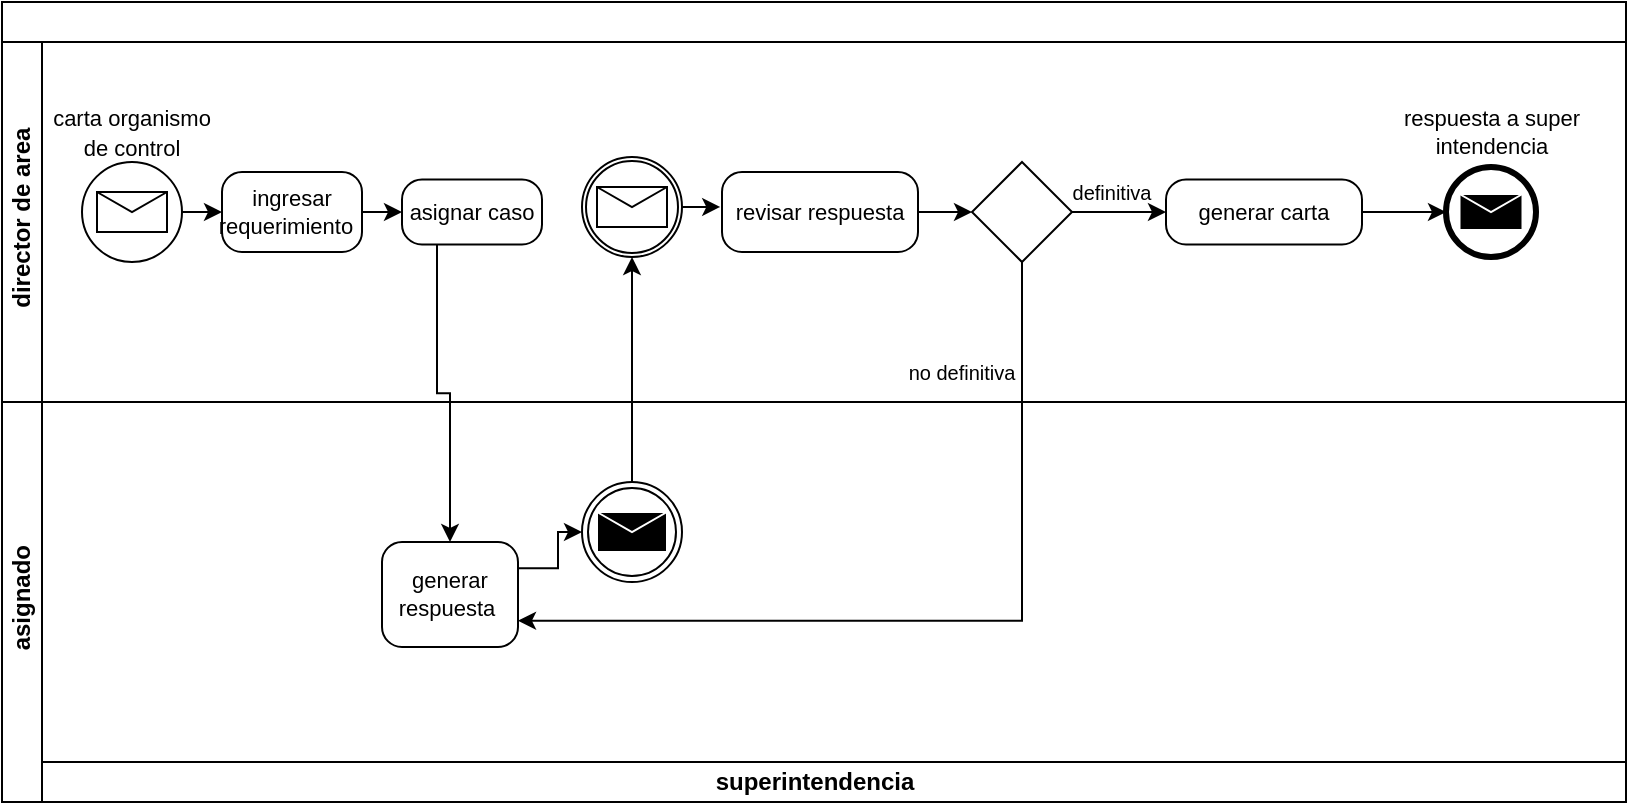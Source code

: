 <mxfile version="17.4.0" type="device"><diagram id="bn0XSIHeGGJKQ75lW-MC" name="Page-1"><mxGraphModel dx="1646" dy="484" grid="1" gridSize="10" guides="1" tooltips="1" connect="1" arrows="1" fold="1" page="1" pageScale="1" pageWidth="827" pageHeight="1169" math="0" shadow="0"><root><mxCell id="0"/><mxCell id="1" parent="0"/><mxCell id="RodjD31TpMaZOfaPn-E6-8" value="superintendencia" style="swimlane;html=1;childLayout=stackLayout;resizeParent=1;resizeParentMax=0;horizontal=1;startSize=20;horizontalStack=0;direction=west;" vertex="1" parent="1"><mxGeometry x="-90" y="30" width="812" height="400" as="geometry"/></mxCell><mxCell id="RodjD31TpMaZOfaPn-E6-10" value="&amp;nbsp;director de area" style="swimlane;html=1;startSize=20;horizontal=0;" vertex="1" parent="RodjD31TpMaZOfaPn-E6-8"><mxGeometry y="20" width="812" height="180" as="geometry"/></mxCell><mxCell id="RodjD31TpMaZOfaPn-E6-17" style="edgeStyle=orthogonalEdgeStyle;rounded=0;orthogonalLoop=1;jettySize=auto;html=1;exitX=1;exitY=0.5;exitDx=0;exitDy=0;exitPerimeter=0;entryX=0;entryY=0.5;entryDx=0;entryDy=0;entryPerimeter=0;fontSize=11;" edge="1" parent="RodjD31TpMaZOfaPn-E6-10" source="RodjD31TpMaZOfaPn-E6-12" target="RodjD31TpMaZOfaPn-E6-16"><mxGeometry relative="1" as="geometry"/></mxCell><mxCell id="RodjD31TpMaZOfaPn-E6-12" value="" style="points=[[0.145,0.145,0],[0.5,0,0],[0.855,0.145,0],[1,0.5,0],[0.855,0.855,0],[0.5,1,0],[0.145,0.855,0],[0,0.5,0]];shape=mxgraph.bpmn.event;html=1;verticalLabelPosition=bottom;labelBackgroundColor=#ffffff;verticalAlign=top;align=center;perimeter=ellipsePerimeter;outlineConnect=0;aspect=fixed;outline=standard;symbol=message;" vertex="1" parent="RodjD31TpMaZOfaPn-E6-10"><mxGeometry x="40" y="60" width="50" height="50" as="geometry"/></mxCell><mxCell id="RodjD31TpMaZOfaPn-E6-13" value="&lt;font style=&quot;font-size: 11px&quot;&gt;carta organismo de control&lt;/font&gt;" style="text;html=1;strokeColor=none;fillColor=none;align=center;verticalAlign=middle;whiteSpace=wrap;rounded=0;" vertex="1" parent="RodjD31TpMaZOfaPn-E6-10"><mxGeometry x="20" y="30" width="90" height="30" as="geometry"/></mxCell><mxCell id="RodjD31TpMaZOfaPn-E6-14" value="" style="points=[[0.145,0.145,0],[0.5,0,0],[0.855,0.145,0],[1,0.5,0],[0.855,0.855,0],[0.5,1,0],[0.145,0.855,0],[0,0.5,0]];shape=mxgraph.bpmn.event;html=1;verticalLabelPosition=bottom;labelBackgroundColor=#ffffff;verticalAlign=top;align=center;perimeter=ellipsePerimeter;outlineConnect=0;aspect=fixed;outline=end;symbol=message;fontSize=11;" vertex="1" parent="RodjD31TpMaZOfaPn-E6-10"><mxGeometry x="722" y="62.5" width="45" height="45" as="geometry"/></mxCell><mxCell id="RodjD31TpMaZOfaPn-E6-15" value="respuesta a super intendencia" style="text;html=1;strokeColor=none;fillColor=none;align=center;verticalAlign=middle;whiteSpace=wrap;rounded=0;fontSize=11;" vertex="1" parent="RodjD31TpMaZOfaPn-E6-10"><mxGeometry x="689.5" y="30" width="110" height="30" as="geometry"/></mxCell><mxCell id="RodjD31TpMaZOfaPn-E6-50" style="edgeStyle=orthogonalEdgeStyle;rounded=0;orthogonalLoop=1;jettySize=auto;html=1;exitX=1;exitY=0.5;exitDx=0;exitDy=0;exitPerimeter=0;entryX=0;entryY=0.5;entryDx=0;entryDy=0;entryPerimeter=0;fontSize=10;" edge="1" parent="RodjD31TpMaZOfaPn-E6-10" source="RodjD31TpMaZOfaPn-E6-16" target="RodjD31TpMaZOfaPn-E6-47"><mxGeometry relative="1" as="geometry"/></mxCell><mxCell id="RodjD31TpMaZOfaPn-E6-16" value="ingresar requerimiento  " style="points=[[0.25,0,0],[0.5,0,0],[0.75,0,0],[1,0.25,0],[1,0.5,0],[1,0.75,0],[0.75,1,0],[0.5,1,0],[0.25,1,0],[0,0.75,0],[0,0.5,0],[0,0.25,0]];shape=mxgraph.bpmn.task;whiteSpace=wrap;rectStyle=rounded;size=10;taskMarker=abstract;fontSize=11;" vertex="1" parent="RodjD31TpMaZOfaPn-E6-10"><mxGeometry x="110" y="65" width="70" height="40" as="geometry"/></mxCell><mxCell id="RodjD31TpMaZOfaPn-E6-28" style="edgeStyle=orthogonalEdgeStyle;rounded=0;orthogonalLoop=1;jettySize=auto;html=1;exitX=1;exitY=0.5;exitDx=0;exitDy=0;exitPerimeter=0;entryX=0;entryY=0.5;entryDx=0;entryDy=0;entryPerimeter=0;fontSize=11;" edge="1" parent="RodjD31TpMaZOfaPn-E6-10" source="RodjD31TpMaZOfaPn-E6-26" target="RodjD31TpMaZOfaPn-E6-27"><mxGeometry relative="1" as="geometry"/></mxCell><mxCell id="RodjD31TpMaZOfaPn-E6-26" value="revisar respuesta" style="points=[[0.25,0,0],[0.5,0,0],[0.75,0,0],[1,0.25,0],[1,0.5,0],[1,0.75,0],[0.75,1,0],[0.5,1,0],[0.25,1,0],[0,0.75,0],[0,0.5,0],[0,0.25,0]];shape=mxgraph.bpmn.task;whiteSpace=wrap;rectStyle=rounded;size=10;taskMarker=abstract;fontSize=11;" vertex="1" parent="RodjD31TpMaZOfaPn-E6-10"><mxGeometry x="360" y="65" width="98" height="40" as="geometry"/></mxCell><mxCell id="RodjD31TpMaZOfaPn-E6-33" style="edgeStyle=orthogonalEdgeStyle;rounded=0;orthogonalLoop=1;jettySize=auto;html=1;exitX=1;exitY=0.5;exitDx=0;exitDy=0;exitPerimeter=0;entryX=0;entryY=0.5;entryDx=0;entryDy=0;entryPerimeter=0;fontSize=11;" edge="1" parent="RodjD31TpMaZOfaPn-E6-10" source="RodjD31TpMaZOfaPn-E6-27" target="RodjD31TpMaZOfaPn-E6-32"><mxGeometry relative="1" as="geometry"/></mxCell><mxCell id="RodjD31TpMaZOfaPn-E6-27" value="" style="points=[[0.25,0.25,0],[0.5,0,0],[0.75,0.25,0],[1,0.5,0],[0.75,0.75,0],[0.5,1,0],[0.25,0.75,0],[0,0.5,0]];shape=mxgraph.bpmn.gateway2;html=1;verticalLabelPosition=bottom;labelBackgroundColor=#ffffff;verticalAlign=top;align=center;perimeter=rhombusPerimeter;outlineConnect=0;outline=none;symbol=none;fontSize=11;" vertex="1" parent="RodjD31TpMaZOfaPn-E6-10"><mxGeometry x="485" y="60" width="50" height="50" as="geometry"/></mxCell><mxCell id="RodjD31TpMaZOfaPn-E6-34" style="edgeStyle=orthogonalEdgeStyle;rounded=0;orthogonalLoop=1;jettySize=auto;html=1;exitX=1;exitY=0.5;exitDx=0;exitDy=0;exitPerimeter=0;entryX=0;entryY=0.5;entryDx=0;entryDy=0;entryPerimeter=0;fontSize=11;" edge="1" parent="RodjD31TpMaZOfaPn-E6-10" source="RodjD31TpMaZOfaPn-E6-32" target="RodjD31TpMaZOfaPn-E6-14"><mxGeometry relative="1" as="geometry"/></mxCell><mxCell id="RodjD31TpMaZOfaPn-E6-32" value="generar carta" style="points=[[0.25,0,0],[0.5,0,0],[0.75,0,0],[1,0.25,0],[1,0.5,0],[1,0.75,0],[0.75,1,0],[0.5,1,0],[0.25,1,0],[0,0.75,0],[0,0.5,0],[0,0.25,0]];shape=mxgraph.bpmn.task;whiteSpace=wrap;rectStyle=rounded;size=10;taskMarker=abstract;fontSize=11;" vertex="1" parent="RodjD31TpMaZOfaPn-E6-10"><mxGeometry x="582" y="68.75" width="98" height="32.5" as="geometry"/></mxCell><mxCell id="RodjD31TpMaZOfaPn-E6-35" value="&lt;font style=&quot;font-size: 10px&quot;&gt;no definitiva&lt;/font&gt;" style="text;html=1;strokeColor=none;fillColor=none;align=center;verticalAlign=middle;whiteSpace=wrap;rounded=0;fontSize=11;" vertex="1" parent="RodjD31TpMaZOfaPn-E6-10"><mxGeometry x="440" y="150" width="80" height="30" as="geometry"/></mxCell><mxCell id="RodjD31TpMaZOfaPn-E6-36" value="definitiva" style="text;html=1;strokeColor=none;fillColor=none;align=center;verticalAlign=middle;whiteSpace=wrap;rounded=0;fontSize=10;" vertex="1" parent="RodjD31TpMaZOfaPn-E6-10"><mxGeometry x="515" y="60" width="80" height="30" as="geometry"/></mxCell><mxCell id="RodjD31TpMaZOfaPn-E6-46" style="edgeStyle=orthogonalEdgeStyle;rounded=0;orthogonalLoop=1;jettySize=auto;html=1;exitX=1;exitY=0.5;exitDx=0;exitDy=0;exitPerimeter=0;entryX=-0.009;entryY=0.437;entryDx=0;entryDy=0;entryPerimeter=0;fontSize=6;" edge="1" parent="RodjD31TpMaZOfaPn-E6-10" source="RodjD31TpMaZOfaPn-E6-43" target="RodjD31TpMaZOfaPn-E6-26"><mxGeometry relative="1" as="geometry"/></mxCell><mxCell id="RodjD31TpMaZOfaPn-E6-43" value="" style="points=[[0.145,0.145,0],[0.5,0,0],[0.855,0.145,0],[1,0.5,0],[0.855,0.855,0],[0.5,1,0],[0.145,0.855,0],[0,0.5,0]];shape=mxgraph.bpmn.event;html=1;verticalLabelPosition=bottom;labelBackgroundColor=#ffffff;verticalAlign=top;align=center;perimeter=ellipsePerimeter;outlineConnect=0;aspect=fixed;outline=catching;symbol=message;fontSize=6;" vertex="1" parent="RodjD31TpMaZOfaPn-E6-10"><mxGeometry x="290" y="57.5" width="50" height="50" as="geometry"/></mxCell><mxCell id="RodjD31TpMaZOfaPn-E6-47" value="asignar caso" style="points=[[0.25,0,0],[0.5,0,0],[0.75,0,0],[1,0.25,0],[1,0.5,0],[1,0.75,0],[0.75,1,0],[0.5,1,0],[0.25,1,0],[0,0.75,0],[0,0.5,0],[0,0.25,0]];shape=mxgraph.bpmn.task;whiteSpace=wrap;rectStyle=rounded;size=10;taskMarker=abstract;fontSize=11;" vertex="1" parent="RodjD31TpMaZOfaPn-E6-10"><mxGeometry x="200" y="68.75" width="70" height="32.5" as="geometry"/></mxCell><mxCell id="RodjD31TpMaZOfaPn-E6-11" value="&amp;nbsp;asignado" style="swimlane;html=1;startSize=20;horizontal=0;" vertex="1" parent="RodjD31TpMaZOfaPn-E6-8"><mxGeometry y="200" width="812" height="200" as="geometry"/></mxCell><mxCell id="RodjD31TpMaZOfaPn-E6-42" style="edgeStyle=orthogonalEdgeStyle;rounded=0;orthogonalLoop=1;jettySize=auto;html=1;fontSize=6;exitX=1;exitY=0.25;exitDx=0;exitDy=0;exitPerimeter=0;" edge="1" parent="RodjD31TpMaZOfaPn-E6-11" source="RodjD31TpMaZOfaPn-E6-18" target="RodjD31TpMaZOfaPn-E6-39"><mxGeometry relative="1" as="geometry"/></mxCell><mxCell id="RodjD31TpMaZOfaPn-E6-18" value="generar respuesta " style="points=[[0.25,0,0],[0.5,0,0],[0.75,0,0],[1,0.25,0],[1,0.5,0],[1,0.75,0],[0.75,1,0],[0.5,1,0],[0.25,1,0],[0,0.75,0],[0,0.5,0],[0,0.25,0]];shape=mxgraph.bpmn.task;whiteSpace=wrap;rectStyle=rounded;size=10;taskMarker=abstract;fontSize=11;" vertex="1" parent="RodjD31TpMaZOfaPn-E6-11"><mxGeometry x="190" y="70" width="68" height="52.5" as="geometry"/></mxCell><mxCell id="RodjD31TpMaZOfaPn-E6-39" value="" style="points=[[0.145,0.145,0],[0.5,0,0],[0.855,0.145,0],[1,0.5,0],[0.855,0.855,0],[0.5,1,0],[0.145,0.855,0],[0,0.5,0]];shape=mxgraph.bpmn.event;html=1;verticalLabelPosition=bottom;labelBackgroundColor=#ffffff;verticalAlign=top;align=center;perimeter=ellipsePerimeter;outlineConnect=0;aspect=fixed;outline=throwing;symbol=message;fontSize=9;" vertex="1" parent="RodjD31TpMaZOfaPn-E6-11"><mxGeometry x="290" y="40" width="50" height="50" as="geometry"/></mxCell><mxCell id="RodjD31TpMaZOfaPn-E6-44" style="edgeStyle=orthogonalEdgeStyle;rounded=0;orthogonalLoop=1;jettySize=auto;html=1;entryX=0.5;entryY=1;entryDx=0;entryDy=0;entryPerimeter=0;fontSize=6;" edge="1" parent="RodjD31TpMaZOfaPn-E6-8" source="RodjD31TpMaZOfaPn-E6-39" target="RodjD31TpMaZOfaPn-E6-43"><mxGeometry relative="1" as="geometry"/></mxCell><mxCell id="RodjD31TpMaZOfaPn-E6-45" style="edgeStyle=orthogonalEdgeStyle;rounded=0;orthogonalLoop=1;jettySize=auto;html=1;exitX=0.5;exitY=1;exitDx=0;exitDy=0;exitPerimeter=0;entryX=1;entryY=0.75;entryDx=0;entryDy=0;entryPerimeter=0;fontSize=6;" edge="1" parent="RodjD31TpMaZOfaPn-E6-8" source="RodjD31TpMaZOfaPn-E6-27" target="RodjD31TpMaZOfaPn-E6-18"><mxGeometry relative="1" as="geometry"/></mxCell><mxCell id="RodjD31TpMaZOfaPn-E6-51" style="edgeStyle=orthogonalEdgeStyle;rounded=0;orthogonalLoop=1;jettySize=auto;html=1;exitX=0.25;exitY=1;exitDx=0;exitDy=0;exitPerimeter=0;fontSize=10;" edge="1" parent="RodjD31TpMaZOfaPn-E6-8" source="RodjD31TpMaZOfaPn-E6-47" target="RodjD31TpMaZOfaPn-E6-18"><mxGeometry relative="1" as="geometry"/></mxCell></root></mxGraphModel></diagram></mxfile>